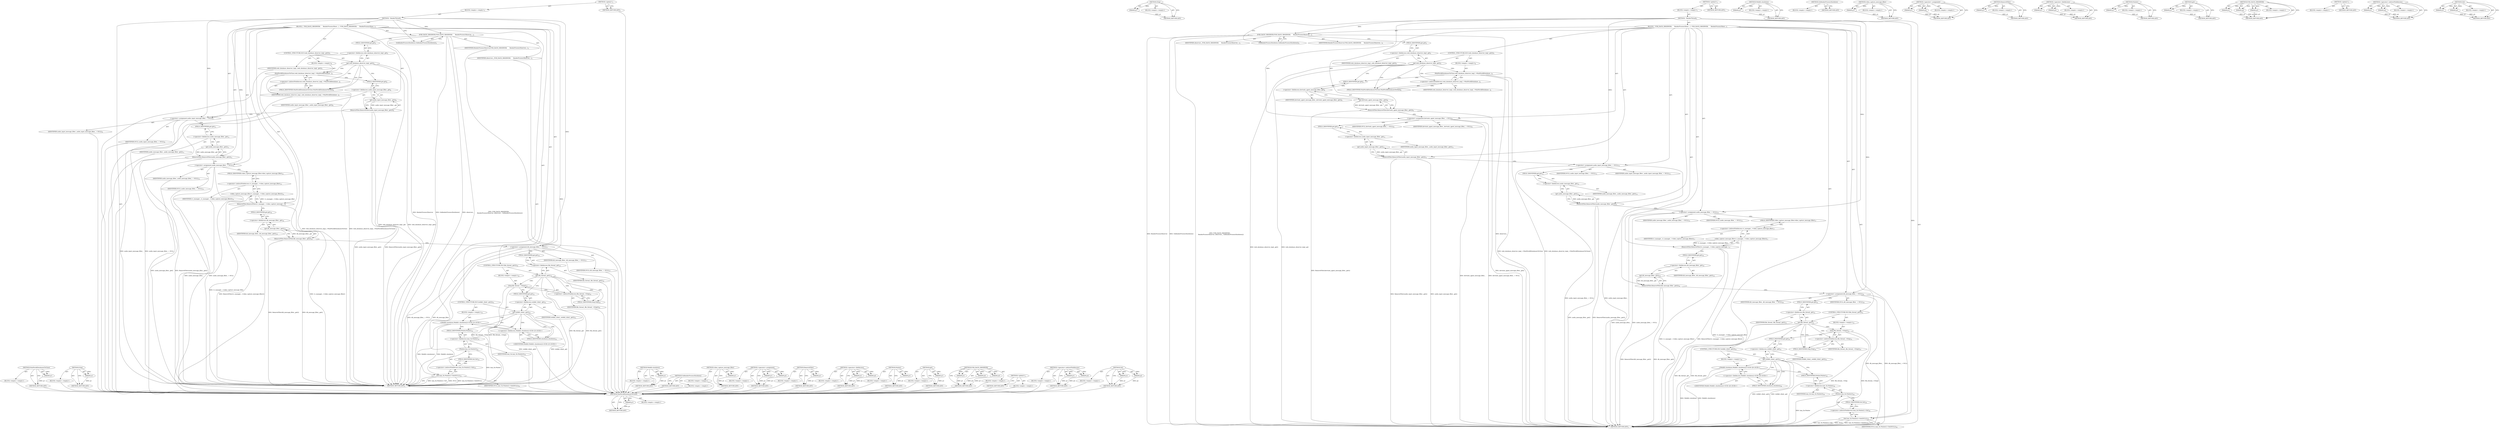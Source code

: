 digraph "Set" {
vulnerable_114 [label=<(METHOD,WaitForAllDatabasesToClose)>];
vulnerable_115 [label=<(PARAM,p1)>];
vulnerable_116 [label=<(BLOCK,&lt;empty&gt;,&lt;empty&gt;)>];
vulnerable_117 [label=<(METHOD_RETURN,ANY)>];
vulnerable_136 [label=<(METHOD,Stop)>];
vulnerable_137 [label=<(PARAM,p1)>];
vulnerable_138 [label=<(BLOCK,&lt;empty&gt;,&lt;empty&gt;)>];
vulnerable_139 [label=<(METHOD_RETURN,ANY)>];
vulnerable_6 [label=<(METHOD,&lt;global&gt;)<SUB>1</SUB>>];
vulnerable_7 [label=<(BLOCK,&lt;empty&gt;,&lt;empty&gt;)<SUB>1</SUB>>];
vulnerable_8 [label=<(METHOD,~RenderThread)<SUB>1</SUB>>];
vulnerable_9 [label=<(BLOCK,{
  FOR_EACH_OBSERVER(
      RenderProcessObser...,{
  FOR_EACH_OBSERVER(
      RenderProcessObser...)<SUB>1</SUB>>];
vulnerable_10 [label=<(FOR_EACH_OBSERVER,FOR_EACH_OBSERVER(
      RenderProcessObserver,...)<SUB>2</SUB>>];
vulnerable_11 [label=<(IDENTIFIER,RenderProcessObserver,FOR_EACH_OBSERVER(
      RenderProcessObserver,...)<SUB>3</SUB>>];
vulnerable_12 [label=<(IDENTIFIER,observers_,FOR_EACH_OBSERVER(
      RenderProcessObserver,...)<SUB>3</SUB>>];
vulnerable_13 [label=<(OnRenderProcessShutdown,OnRenderProcessShutdown())<SUB>3</SUB>>];
vulnerable_14 [label=<(CONTROL_STRUCTURE,IF,if (web_database_observer_impl_.get()))<SUB>5</SUB>>];
vulnerable_15 [label=<(get,web_database_observer_impl_.get())<SUB>5</SUB>>];
vulnerable_16 [label=<(&lt;operator&gt;.fieldAccess,web_database_observer_impl_.get)<SUB>5</SUB>>];
vulnerable_17 [label=<(IDENTIFIER,web_database_observer_impl_,web_database_observer_impl_.get())<SUB>5</SUB>>];
vulnerable_18 [label=<(FIELD_IDENTIFIER,get,get)<SUB>5</SUB>>];
vulnerable_19 [label=<(BLOCK,&lt;empty&gt;,&lt;empty&gt;)<SUB>6</SUB>>];
vulnerable_20 [label=<(WaitForAllDatabasesToClose,web_database_observer_impl_-&gt;WaitForAllDatabase...)<SUB>6</SUB>>];
vulnerable_21 [label=<(&lt;operator&gt;.indirectFieldAccess,web_database_observer_impl_-&gt;WaitForAllDatabase...)<SUB>6</SUB>>];
vulnerable_22 [label=<(IDENTIFIER,web_database_observer_impl_,web_database_observer_impl_-&gt;WaitForAllDatabase...)<SUB>6</SUB>>];
vulnerable_23 [label=<(FIELD_IDENTIFIER,WaitForAllDatabasesToClose,WaitForAllDatabasesToClose)<SUB>6</SUB>>];
vulnerable_24 [label=<(RemoveFilter,RemoveFilter(audio_input_message_filter_.get()))<SUB>8</SUB>>];
vulnerable_25 [label=<(get,audio_input_message_filter_.get())<SUB>8</SUB>>];
vulnerable_26 [label=<(&lt;operator&gt;.fieldAccess,audio_input_message_filter_.get)<SUB>8</SUB>>];
vulnerable_27 [label=<(IDENTIFIER,audio_input_message_filter_,audio_input_message_filter_.get())<SUB>8</SUB>>];
vulnerable_28 [label=<(FIELD_IDENTIFIER,get,get)<SUB>8</SUB>>];
vulnerable_29 [label=<(&lt;operator&gt;.assignment,audio_input_message_filter_ = NULL)<SUB>9</SUB>>];
vulnerable_30 [label=<(IDENTIFIER,audio_input_message_filter_,audio_input_message_filter_ = NULL)<SUB>9</SUB>>];
vulnerable_31 [label=<(IDENTIFIER,NULL,audio_input_message_filter_ = NULL)<SUB>9</SUB>>];
vulnerable_32 [label=<(RemoveFilter,RemoveFilter(audio_message_filter_.get()))<SUB>11</SUB>>];
vulnerable_33 [label=<(get,audio_message_filter_.get())<SUB>11</SUB>>];
vulnerable_34 [label=<(&lt;operator&gt;.fieldAccess,audio_message_filter_.get)<SUB>11</SUB>>];
vulnerable_35 [label=<(IDENTIFIER,audio_message_filter_,audio_message_filter_.get())<SUB>11</SUB>>];
vulnerable_36 [label=<(FIELD_IDENTIFIER,get,get)<SUB>11</SUB>>];
vulnerable_37 [label=<(&lt;operator&gt;.assignment,audio_message_filter_ = NULL)<SUB>12</SUB>>];
vulnerable_38 [label=<(IDENTIFIER,audio_message_filter_,audio_message_filter_ = NULL)<SUB>12</SUB>>];
vulnerable_39 [label=<(IDENTIFIER,NULL,audio_message_filter_ = NULL)<SUB>12</SUB>>];
vulnerable_40 [label=<(RemoveFilter,RemoveFilter(vc_manager_-&gt;video_capture_message...)<SUB>14</SUB>>];
vulnerable_41 [label=<(video_capture_message_filter,vc_manager_-&gt;video_capture_message_filter())<SUB>14</SUB>>];
vulnerable_42 [label=<(&lt;operator&gt;.indirectFieldAccess,vc_manager_-&gt;video_capture_message_filter)<SUB>14</SUB>>];
vulnerable_43 [label=<(IDENTIFIER,vc_manager_,vc_manager_-&gt;video_capture_message_filter())<SUB>14</SUB>>];
vulnerable_44 [label=<(FIELD_IDENTIFIER,video_capture_message_filter,video_capture_message_filter)<SUB>14</SUB>>];
vulnerable_45 [label=<(RemoveFilter,RemoveFilter(db_message_filter_.get()))<SUB>16</SUB>>];
vulnerable_46 [label=<(get,db_message_filter_.get())<SUB>16</SUB>>];
vulnerable_47 [label=<(&lt;operator&gt;.fieldAccess,db_message_filter_.get)<SUB>16</SUB>>];
vulnerable_48 [label=<(IDENTIFIER,db_message_filter_,db_message_filter_.get())<SUB>16</SUB>>];
vulnerable_49 [label=<(FIELD_IDENTIFIER,get,get)<SUB>16</SUB>>];
vulnerable_50 [label=<(&lt;operator&gt;.assignment,db_message_filter_ = NULL)<SUB>17</SUB>>];
vulnerable_51 [label=<(IDENTIFIER,db_message_filter_,db_message_filter_ = NULL)<SUB>17</SUB>>];
vulnerable_52 [label=<(IDENTIFIER,NULL,db_message_filter_ = NULL)<SUB>17</SUB>>];
vulnerable_53 [label=<(CONTROL_STRUCTURE,IF,if (file_thread_.get()))<SUB>19</SUB>>];
vulnerable_54 [label=<(get,file_thread_.get())<SUB>19</SUB>>];
vulnerable_55 [label=<(&lt;operator&gt;.fieldAccess,file_thread_.get)<SUB>19</SUB>>];
vulnerable_56 [label=<(IDENTIFIER,file_thread_,file_thread_.get())<SUB>19</SUB>>];
vulnerable_57 [label=<(FIELD_IDENTIFIER,get,get)<SUB>19</SUB>>];
vulnerable_58 [label=<(BLOCK,&lt;empty&gt;,&lt;empty&gt;)<SUB>20</SUB>>];
vulnerable_59 [label=<(Stop,file_thread_-&gt;Stop())<SUB>20</SUB>>];
vulnerable_60 [label=<(&lt;operator&gt;.indirectFieldAccess,file_thread_-&gt;Stop)<SUB>20</SUB>>];
vulnerable_61 [label=<(IDENTIFIER,file_thread_,file_thread_-&gt;Stop())<SUB>20</SUB>>];
vulnerable_62 [label=<(FIELD_IDENTIFIER,Stop,Stop)<SUB>20</SUB>>];
vulnerable_63 [label=<(CONTROL_STRUCTURE,IF,if (webkit_client_.get()))<SUB>22</SUB>>];
vulnerable_64 [label=<(get,webkit_client_.get())<SUB>22</SUB>>];
vulnerable_65 [label=<(&lt;operator&gt;.fieldAccess,webkit_client_.get)<SUB>22</SUB>>];
vulnerable_66 [label=<(IDENTIFIER,webkit_client_,webkit_client_.get())<SUB>22</SUB>>];
vulnerable_67 [label=<(FIELD_IDENTIFIER,get,get)<SUB>22</SUB>>];
vulnerable_68 [label=<(BLOCK,&lt;empty&gt;,&lt;empty&gt;)<SUB>23</SUB>>];
vulnerable_69 [label="<(WebKit.shutdown,WebKit::shutdown())<SUB>23</SUB>>"];
vulnerable_70 [label="<(&lt;operator&gt;.fieldAccess,WebKit::shutdown)<SUB>23</SUB>>"];
vulnerable_71 [label="<(IDENTIFIER,WebKit,WebKit::shutdown())<SUB>23</SUB>>"];
vulnerable_72 [label=<(FIELD_IDENTIFIER,shutdown,shutdown)<SUB>23</SUB>>];
vulnerable_73 [label=<(Set,lazy_tls.Pointer()-&gt;Set(NULL))<SUB>25</SUB>>];
vulnerable_74 [label=<(&lt;operator&gt;.indirectFieldAccess,lazy_tls.Pointer()-&gt;Set)<SUB>25</SUB>>];
vulnerable_75 [label=<(Pointer,lazy_tls.Pointer())<SUB>25</SUB>>];
vulnerable_76 [label=<(&lt;operator&gt;.fieldAccess,lazy_tls.Pointer)<SUB>25</SUB>>];
vulnerable_77 [label=<(IDENTIFIER,lazy_tls,lazy_tls.Pointer())<SUB>25</SUB>>];
vulnerable_78 [label=<(FIELD_IDENTIFIER,Pointer,Pointer)<SUB>25</SUB>>];
vulnerable_79 [label=<(FIELD_IDENTIFIER,Set,Set)<SUB>25</SUB>>];
vulnerable_80 [label=<(IDENTIFIER,NULL,lazy_tls.Pointer()-&gt;Set(NULL))<SUB>25</SUB>>];
vulnerable_81 [label=<(METHOD_RETURN,ANY)<SUB>1</SUB>>];
vulnerable_83 [label=<(METHOD_RETURN,ANY)<SUB>1</SUB>>];
vulnerable_140 [label=<(METHOD,WebKit.shutdown)>];
vulnerable_141 [label=<(PARAM,p1)>];
vulnerable_142 [label=<(BLOCK,&lt;empty&gt;,&lt;empty&gt;)>];
vulnerable_143 [label=<(METHOD_RETURN,ANY)>];
vulnerable_102 [label=<(METHOD,OnRenderProcessShutdown)>];
vulnerable_103 [label=<(BLOCK,&lt;empty&gt;,&lt;empty&gt;)>];
vulnerable_104 [label=<(METHOD_RETURN,ANY)>];
vulnerable_132 [label=<(METHOD,video_capture_message_filter)>];
vulnerable_133 [label=<(PARAM,p1)>];
vulnerable_134 [label=<(BLOCK,&lt;empty&gt;,&lt;empty&gt;)>];
vulnerable_135 [label=<(METHOD_RETURN,ANY)>];
vulnerable_127 [label=<(METHOD,&lt;operator&gt;.assignment)>];
vulnerable_128 [label=<(PARAM,p1)>];
vulnerable_129 [label=<(PARAM,p2)>];
vulnerable_130 [label=<(BLOCK,&lt;empty&gt;,&lt;empty&gt;)>];
vulnerable_131 [label=<(METHOD_RETURN,ANY)>];
vulnerable_123 [label=<(METHOD,RemoveFilter)>];
vulnerable_124 [label=<(PARAM,p1)>];
vulnerable_125 [label=<(BLOCK,&lt;empty&gt;,&lt;empty&gt;)>];
vulnerable_126 [label=<(METHOD_RETURN,ANY)>];
vulnerable_109 [label=<(METHOD,&lt;operator&gt;.fieldAccess)>];
vulnerable_110 [label=<(PARAM,p1)>];
vulnerable_111 [label=<(PARAM,p2)>];
vulnerable_112 [label=<(BLOCK,&lt;empty&gt;,&lt;empty&gt;)>];
vulnerable_113 [label=<(METHOD_RETURN,ANY)>];
vulnerable_149 [label=<(METHOD,Pointer)>];
vulnerable_150 [label=<(PARAM,p1)>];
vulnerable_151 [label=<(BLOCK,&lt;empty&gt;,&lt;empty&gt;)>];
vulnerable_152 [label=<(METHOD_RETURN,ANY)>];
vulnerable_105 [label=<(METHOD,get)>];
vulnerable_106 [label=<(PARAM,p1)>];
vulnerable_107 [label=<(BLOCK,&lt;empty&gt;,&lt;empty&gt;)>];
vulnerable_108 [label=<(METHOD_RETURN,ANY)>];
vulnerable_96 [label=<(METHOD,FOR_EACH_OBSERVER)>];
vulnerable_97 [label=<(PARAM,p1)>];
vulnerable_98 [label=<(PARAM,p2)>];
vulnerable_99 [label=<(PARAM,p3)>];
vulnerable_100 [label=<(BLOCK,&lt;empty&gt;,&lt;empty&gt;)>];
vulnerable_101 [label=<(METHOD_RETURN,ANY)>];
vulnerable_90 [label=<(METHOD,&lt;global&gt;)<SUB>1</SUB>>];
vulnerable_91 [label=<(BLOCK,&lt;empty&gt;,&lt;empty&gt;)>];
vulnerable_92 [label=<(METHOD_RETURN,ANY)>];
vulnerable_118 [label=<(METHOD,&lt;operator&gt;.indirectFieldAccess)>];
vulnerable_119 [label=<(PARAM,p1)>];
vulnerable_120 [label=<(PARAM,p2)>];
vulnerable_121 [label=<(BLOCK,&lt;empty&gt;,&lt;empty&gt;)>];
vulnerable_122 [label=<(METHOD_RETURN,ANY)>];
vulnerable_144 [label=<(METHOD,Set)>];
vulnerable_145 [label=<(PARAM,p1)>];
vulnerable_146 [label=<(PARAM,p2)>];
vulnerable_147 [label=<(BLOCK,&lt;empty&gt;,&lt;empty&gt;)>];
vulnerable_148 [label=<(METHOD_RETURN,ANY)>];
fixed_122 [label=<(METHOD,WaitForAllDatabasesToClose)>];
fixed_123 [label=<(PARAM,p1)>];
fixed_124 [label=<(BLOCK,&lt;empty&gt;,&lt;empty&gt;)>];
fixed_125 [label=<(METHOD_RETURN,ANY)>];
fixed_144 [label=<(METHOD,Stop)>];
fixed_145 [label=<(PARAM,p1)>];
fixed_146 [label=<(BLOCK,&lt;empty&gt;,&lt;empty&gt;)>];
fixed_147 [label=<(METHOD_RETURN,ANY)>];
fixed_6 [label=<(METHOD,&lt;global&gt;)<SUB>1</SUB>>];
fixed_7 [label=<(BLOCK,&lt;empty&gt;,&lt;empty&gt;)<SUB>1</SUB>>];
fixed_8 [label=<(METHOD,~RenderThread)<SUB>1</SUB>>];
fixed_9 [label=<(BLOCK,{
  FOR_EACH_OBSERVER(
      RenderProcessObser...,{
  FOR_EACH_OBSERVER(
      RenderProcessObser...)<SUB>1</SUB>>];
fixed_10 [label=<(FOR_EACH_OBSERVER,FOR_EACH_OBSERVER(
      RenderProcessObserver,...)<SUB>2</SUB>>];
fixed_11 [label=<(IDENTIFIER,RenderProcessObserver,FOR_EACH_OBSERVER(
      RenderProcessObserver,...)<SUB>3</SUB>>];
fixed_12 [label=<(IDENTIFIER,observers_,FOR_EACH_OBSERVER(
      RenderProcessObserver,...)<SUB>3</SUB>>];
fixed_13 [label=<(OnRenderProcessShutdown,OnRenderProcessShutdown())<SUB>3</SUB>>];
fixed_14 [label=<(CONTROL_STRUCTURE,IF,if (web_database_observer_impl_.get()))<SUB>5</SUB>>];
fixed_15 [label=<(get,web_database_observer_impl_.get())<SUB>5</SUB>>];
fixed_16 [label=<(&lt;operator&gt;.fieldAccess,web_database_observer_impl_.get)<SUB>5</SUB>>];
fixed_17 [label=<(IDENTIFIER,web_database_observer_impl_,web_database_observer_impl_.get())<SUB>5</SUB>>];
fixed_18 [label=<(FIELD_IDENTIFIER,get,get)<SUB>5</SUB>>];
fixed_19 [label=<(BLOCK,&lt;empty&gt;,&lt;empty&gt;)<SUB>6</SUB>>];
fixed_20 [label=<(WaitForAllDatabasesToClose,web_database_observer_impl_-&gt;WaitForAllDatabase...)<SUB>6</SUB>>];
fixed_21 [label=<(&lt;operator&gt;.indirectFieldAccess,web_database_observer_impl_-&gt;WaitForAllDatabase...)<SUB>6</SUB>>];
fixed_22 [label=<(IDENTIFIER,web_database_observer_impl_,web_database_observer_impl_-&gt;WaitForAllDatabase...)<SUB>6</SUB>>];
fixed_23 [label=<(FIELD_IDENTIFIER,WaitForAllDatabasesToClose,WaitForAllDatabasesToClose)<SUB>6</SUB>>];
fixed_24 [label=<(RemoveFilter,RemoveFilter(devtools_agent_message_filter_.get()))<SUB>8</SUB>>];
fixed_25 [label=<(get,devtools_agent_message_filter_.get())<SUB>8</SUB>>];
fixed_26 [label=<(&lt;operator&gt;.fieldAccess,devtools_agent_message_filter_.get)<SUB>8</SUB>>];
fixed_27 [label=<(IDENTIFIER,devtools_agent_message_filter_,devtools_agent_message_filter_.get())<SUB>8</SUB>>];
fixed_28 [label=<(FIELD_IDENTIFIER,get,get)<SUB>8</SUB>>];
fixed_29 [label=<(&lt;operator&gt;.assignment,devtools_agent_message_filter_ = NULL)<SUB>9</SUB>>];
fixed_30 [label=<(IDENTIFIER,devtools_agent_message_filter_,devtools_agent_message_filter_ = NULL)<SUB>9</SUB>>];
fixed_31 [label=<(IDENTIFIER,NULL,devtools_agent_message_filter_ = NULL)<SUB>9</SUB>>];
fixed_32 [label=<(RemoveFilter,RemoveFilter(audio_input_message_filter_.get()))<SUB>11</SUB>>];
fixed_33 [label=<(get,audio_input_message_filter_.get())<SUB>11</SUB>>];
fixed_34 [label=<(&lt;operator&gt;.fieldAccess,audio_input_message_filter_.get)<SUB>11</SUB>>];
fixed_35 [label=<(IDENTIFIER,audio_input_message_filter_,audio_input_message_filter_.get())<SUB>11</SUB>>];
fixed_36 [label=<(FIELD_IDENTIFIER,get,get)<SUB>11</SUB>>];
fixed_37 [label=<(&lt;operator&gt;.assignment,audio_input_message_filter_ = NULL)<SUB>12</SUB>>];
fixed_38 [label=<(IDENTIFIER,audio_input_message_filter_,audio_input_message_filter_ = NULL)<SUB>12</SUB>>];
fixed_39 [label=<(IDENTIFIER,NULL,audio_input_message_filter_ = NULL)<SUB>12</SUB>>];
fixed_40 [label=<(RemoveFilter,RemoveFilter(audio_message_filter_.get()))<SUB>14</SUB>>];
fixed_41 [label=<(get,audio_message_filter_.get())<SUB>14</SUB>>];
fixed_42 [label=<(&lt;operator&gt;.fieldAccess,audio_message_filter_.get)<SUB>14</SUB>>];
fixed_43 [label=<(IDENTIFIER,audio_message_filter_,audio_message_filter_.get())<SUB>14</SUB>>];
fixed_44 [label=<(FIELD_IDENTIFIER,get,get)<SUB>14</SUB>>];
fixed_45 [label=<(&lt;operator&gt;.assignment,audio_message_filter_ = NULL)<SUB>15</SUB>>];
fixed_46 [label=<(IDENTIFIER,audio_message_filter_,audio_message_filter_ = NULL)<SUB>15</SUB>>];
fixed_47 [label=<(IDENTIFIER,NULL,audio_message_filter_ = NULL)<SUB>15</SUB>>];
fixed_48 [label=<(RemoveFilter,RemoveFilter(vc_manager_-&gt;video_capture_message...)<SUB>17</SUB>>];
fixed_49 [label=<(video_capture_message_filter,vc_manager_-&gt;video_capture_message_filter())<SUB>17</SUB>>];
fixed_50 [label=<(&lt;operator&gt;.indirectFieldAccess,vc_manager_-&gt;video_capture_message_filter)<SUB>17</SUB>>];
fixed_51 [label=<(IDENTIFIER,vc_manager_,vc_manager_-&gt;video_capture_message_filter())<SUB>17</SUB>>];
fixed_52 [label=<(FIELD_IDENTIFIER,video_capture_message_filter,video_capture_message_filter)<SUB>17</SUB>>];
fixed_53 [label=<(RemoveFilter,RemoveFilter(db_message_filter_.get()))<SUB>19</SUB>>];
fixed_54 [label=<(get,db_message_filter_.get())<SUB>19</SUB>>];
fixed_55 [label=<(&lt;operator&gt;.fieldAccess,db_message_filter_.get)<SUB>19</SUB>>];
fixed_56 [label=<(IDENTIFIER,db_message_filter_,db_message_filter_.get())<SUB>19</SUB>>];
fixed_57 [label=<(FIELD_IDENTIFIER,get,get)<SUB>19</SUB>>];
fixed_58 [label=<(&lt;operator&gt;.assignment,db_message_filter_ = NULL)<SUB>20</SUB>>];
fixed_59 [label=<(IDENTIFIER,db_message_filter_,db_message_filter_ = NULL)<SUB>20</SUB>>];
fixed_60 [label=<(IDENTIFIER,NULL,db_message_filter_ = NULL)<SUB>20</SUB>>];
fixed_61 [label=<(CONTROL_STRUCTURE,IF,if (file_thread_.get()))<SUB>22</SUB>>];
fixed_62 [label=<(get,file_thread_.get())<SUB>22</SUB>>];
fixed_63 [label=<(&lt;operator&gt;.fieldAccess,file_thread_.get)<SUB>22</SUB>>];
fixed_64 [label=<(IDENTIFIER,file_thread_,file_thread_.get())<SUB>22</SUB>>];
fixed_65 [label=<(FIELD_IDENTIFIER,get,get)<SUB>22</SUB>>];
fixed_66 [label=<(BLOCK,&lt;empty&gt;,&lt;empty&gt;)<SUB>23</SUB>>];
fixed_67 [label=<(Stop,file_thread_-&gt;Stop())<SUB>23</SUB>>];
fixed_68 [label=<(&lt;operator&gt;.indirectFieldAccess,file_thread_-&gt;Stop)<SUB>23</SUB>>];
fixed_69 [label=<(IDENTIFIER,file_thread_,file_thread_-&gt;Stop())<SUB>23</SUB>>];
fixed_70 [label=<(FIELD_IDENTIFIER,Stop,Stop)<SUB>23</SUB>>];
fixed_71 [label=<(CONTROL_STRUCTURE,IF,if (webkit_client_.get()))<SUB>25</SUB>>];
fixed_72 [label=<(get,webkit_client_.get())<SUB>25</SUB>>];
fixed_73 [label=<(&lt;operator&gt;.fieldAccess,webkit_client_.get)<SUB>25</SUB>>];
fixed_74 [label=<(IDENTIFIER,webkit_client_,webkit_client_.get())<SUB>25</SUB>>];
fixed_75 [label=<(FIELD_IDENTIFIER,get,get)<SUB>25</SUB>>];
fixed_76 [label=<(BLOCK,&lt;empty&gt;,&lt;empty&gt;)<SUB>26</SUB>>];
fixed_77 [label="<(WebKit.shutdown,WebKit::shutdown())<SUB>26</SUB>>"];
fixed_78 [label="<(&lt;operator&gt;.fieldAccess,WebKit::shutdown)<SUB>26</SUB>>"];
fixed_79 [label="<(IDENTIFIER,WebKit,WebKit::shutdown())<SUB>26</SUB>>"];
fixed_80 [label=<(FIELD_IDENTIFIER,shutdown,shutdown)<SUB>26</SUB>>];
fixed_81 [label=<(Set,lazy_tls.Pointer()-&gt;Set(NULL))<SUB>28</SUB>>];
fixed_82 [label=<(&lt;operator&gt;.indirectFieldAccess,lazy_tls.Pointer()-&gt;Set)<SUB>28</SUB>>];
fixed_83 [label=<(Pointer,lazy_tls.Pointer())<SUB>28</SUB>>];
fixed_84 [label=<(&lt;operator&gt;.fieldAccess,lazy_tls.Pointer)<SUB>28</SUB>>];
fixed_85 [label=<(IDENTIFIER,lazy_tls,lazy_tls.Pointer())<SUB>28</SUB>>];
fixed_86 [label=<(FIELD_IDENTIFIER,Pointer,Pointer)<SUB>28</SUB>>];
fixed_87 [label=<(FIELD_IDENTIFIER,Set,Set)<SUB>28</SUB>>];
fixed_88 [label=<(IDENTIFIER,NULL,lazy_tls.Pointer()-&gt;Set(NULL))<SUB>28</SUB>>];
fixed_89 [label=<(METHOD_RETURN,ANY)<SUB>1</SUB>>];
fixed_91 [label=<(METHOD_RETURN,ANY)<SUB>1</SUB>>];
fixed_148 [label=<(METHOD,WebKit.shutdown)>];
fixed_149 [label=<(PARAM,p1)>];
fixed_150 [label=<(BLOCK,&lt;empty&gt;,&lt;empty&gt;)>];
fixed_151 [label=<(METHOD_RETURN,ANY)>];
fixed_110 [label=<(METHOD,OnRenderProcessShutdown)>];
fixed_111 [label=<(BLOCK,&lt;empty&gt;,&lt;empty&gt;)>];
fixed_112 [label=<(METHOD_RETURN,ANY)>];
fixed_140 [label=<(METHOD,video_capture_message_filter)>];
fixed_141 [label=<(PARAM,p1)>];
fixed_142 [label=<(BLOCK,&lt;empty&gt;,&lt;empty&gt;)>];
fixed_143 [label=<(METHOD_RETURN,ANY)>];
fixed_135 [label=<(METHOD,&lt;operator&gt;.assignment)>];
fixed_136 [label=<(PARAM,p1)>];
fixed_137 [label=<(PARAM,p2)>];
fixed_138 [label=<(BLOCK,&lt;empty&gt;,&lt;empty&gt;)>];
fixed_139 [label=<(METHOD_RETURN,ANY)>];
fixed_131 [label=<(METHOD,RemoveFilter)>];
fixed_132 [label=<(PARAM,p1)>];
fixed_133 [label=<(BLOCK,&lt;empty&gt;,&lt;empty&gt;)>];
fixed_134 [label=<(METHOD_RETURN,ANY)>];
fixed_117 [label=<(METHOD,&lt;operator&gt;.fieldAccess)>];
fixed_118 [label=<(PARAM,p1)>];
fixed_119 [label=<(PARAM,p2)>];
fixed_120 [label=<(BLOCK,&lt;empty&gt;,&lt;empty&gt;)>];
fixed_121 [label=<(METHOD_RETURN,ANY)>];
fixed_157 [label=<(METHOD,Pointer)>];
fixed_158 [label=<(PARAM,p1)>];
fixed_159 [label=<(BLOCK,&lt;empty&gt;,&lt;empty&gt;)>];
fixed_160 [label=<(METHOD_RETURN,ANY)>];
fixed_113 [label=<(METHOD,get)>];
fixed_114 [label=<(PARAM,p1)>];
fixed_115 [label=<(BLOCK,&lt;empty&gt;,&lt;empty&gt;)>];
fixed_116 [label=<(METHOD_RETURN,ANY)>];
fixed_104 [label=<(METHOD,FOR_EACH_OBSERVER)>];
fixed_105 [label=<(PARAM,p1)>];
fixed_106 [label=<(PARAM,p2)>];
fixed_107 [label=<(PARAM,p3)>];
fixed_108 [label=<(BLOCK,&lt;empty&gt;,&lt;empty&gt;)>];
fixed_109 [label=<(METHOD_RETURN,ANY)>];
fixed_98 [label=<(METHOD,&lt;global&gt;)<SUB>1</SUB>>];
fixed_99 [label=<(BLOCK,&lt;empty&gt;,&lt;empty&gt;)>];
fixed_100 [label=<(METHOD_RETURN,ANY)>];
fixed_126 [label=<(METHOD,&lt;operator&gt;.indirectFieldAccess)>];
fixed_127 [label=<(PARAM,p1)>];
fixed_128 [label=<(PARAM,p2)>];
fixed_129 [label=<(BLOCK,&lt;empty&gt;,&lt;empty&gt;)>];
fixed_130 [label=<(METHOD_RETURN,ANY)>];
fixed_152 [label=<(METHOD,Set)>];
fixed_153 [label=<(PARAM,p1)>];
fixed_154 [label=<(PARAM,p2)>];
fixed_155 [label=<(BLOCK,&lt;empty&gt;,&lt;empty&gt;)>];
fixed_156 [label=<(METHOD_RETURN,ANY)>];
vulnerable_114 -> vulnerable_115  [key=0, label="AST: "];
vulnerable_114 -> vulnerable_115  [key=1, label="DDG: "];
vulnerable_114 -> vulnerable_116  [key=0, label="AST: "];
vulnerable_114 -> vulnerable_117  [key=0, label="AST: "];
vulnerable_114 -> vulnerable_117  [key=1, label="CFG: "];
vulnerable_115 -> vulnerable_117  [key=0, label="DDG: p1"];
vulnerable_116 -> fixed_122  [key=0];
vulnerable_117 -> fixed_122  [key=0];
vulnerable_136 -> vulnerable_137  [key=0, label="AST: "];
vulnerable_136 -> vulnerable_137  [key=1, label="DDG: "];
vulnerable_136 -> vulnerable_138  [key=0, label="AST: "];
vulnerable_136 -> vulnerable_139  [key=0, label="AST: "];
vulnerable_136 -> vulnerable_139  [key=1, label="CFG: "];
vulnerable_137 -> vulnerable_139  [key=0, label="DDG: p1"];
vulnerable_138 -> fixed_122  [key=0];
vulnerable_139 -> fixed_122  [key=0];
vulnerable_6 -> vulnerable_7  [key=0, label="AST: "];
vulnerable_6 -> vulnerable_83  [key=0, label="AST: "];
vulnerable_6 -> vulnerable_83  [key=1, label="CFG: "];
vulnerable_7 -> vulnerable_8  [key=0, label="AST: "];
vulnerable_8 -> vulnerable_9  [key=0, label="AST: "];
vulnerable_8 -> vulnerable_81  [key=0, label="AST: "];
vulnerable_8 -> vulnerable_13  [key=0, label="CFG: "];
vulnerable_8 -> vulnerable_29  [key=0, label="DDG: "];
vulnerable_8 -> vulnerable_37  [key=0, label="DDG: "];
vulnerable_8 -> vulnerable_50  [key=0, label="DDG: "];
vulnerable_8 -> vulnerable_10  [key=0, label="DDG: "];
vulnerable_8 -> vulnerable_73  [key=0, label="DDG: "];
vulnerable_9 -> vulnerable_10  [key=0, label="AST: "];
vulnerable_9 -> vulnerable_14  [key=0, label="AST: "];
vulnerable_9 -> vulnerable_24  [key=0, label="AST: "];
vulnerable_9 -> vulnerable_29  [key=0, label="AST: "];
vulnerable_9 -> vulnerable_32  [key=0, label="AST: "];
vulnerable_9 -> vulnerable_37  [key=0, label="AST: "];
vulnerable_9 -> vulnerable_40  [key=0, label="AST: "];
vulnerable_9 -> vulnerable_45  [key=0, label="AST: "];
vulnerable_9 -> vulnerable_50  [key=0, label="AST: "];
vulnerable_9 -> vulnerable_53  [key=0, label="AST: "];
vulnerable_9 -> vulnerable_63  [key=0, label="AST: "];
vulnerable_9 -> vulnerable_73  [key=0, label="AST: "];
vulnerable_10 -> vulnerable_11  [key=0, label="AST: "];
vulnerable_10 -> vulnerable_12  [key=0, label="AST: "];
vulnerable_10 -> vulnerable_13  [key=0, label="AST: "];
vulnerable_10 -> vulnerable_18  [key=0, label="CFG: "];
vulnerable_10 -> vulnerable_81  [key=0, label="DDG: RenderProcessObserver"];
vulnerable_10 -> vulnerable_81  [key=1, label="DDG: OnRenderProcessShutdown()"];
vulnerable_10 -> vulnerable_81  [key=2, label="DDG: FOR_EACH_OBSERVER(
      RenderProcessObserver, observers_, OnRenderProcessShutdown())"];
vulnerable_10 -> vulnerable_81  [key=3, label="DDG: observers_"];
vulnerable_11 -> fixed_122  [key=0];
vulnerable_12 -> fixed_122  [key=0];
vulnerable_13 -> vulnerable_10  [key=0, label="CFG: "];
vulnerable_14 -> vulnerable_15  [key=0, label="AST: "];
vulnerable_14 -> vulnerable_19  [key=0, label="AST: "];
vulnerable_15 -> vulnerable_16  [key=0, label="AST: "];
vulnerable_15 -> vulnerable_23  [key=0, label="CFG: "];
vulnerable_15 -> vulnerable_23  [key=1, label="CDG: "];
vulnerable_15 -> vulnerable_28  [key=0, label="CFG: "];
vulnerable_15 -> vulnerable_81  [key=0, label="DDG: web_database_observer_impl_.get"];
vulnerable_15 -> vulnerable_81  [key=1, label="DDG: web_database_observer_impl_.get()"];
vulnerable_15 -> vulnerable_21  [key=0, label="CDG: "];
vulnerable_15 -> vulnerable_20  [key=0, label="CDG: "];
vulnerable_16 -> vulnerable_17  [key=0, label="AST: "];
vulnerable_16 -> vulnerable_18  [key=0, label="AST: "];
vulnerable_16 -> vulnerable_15  [key=0, label="CFG: "];
vulnerable_17 -> fixed_122  [key=0];
vulnerable_18 -> vulnerable_16  [key=0, label="CFG: "];
vulnerable_19 -> vulnerable_20  [key=0, label="AST: "];
vulnerable_20 -> vulnerable_21  [key=0, label="AST: "];
vulnerable_20 -> vulnerable_28  [key=0, label="CFG: "];
vulnerable_20 -> vulnerable_81  [key=0, label="DDG: web_database_observer_impl_-&gt;WaitForAllDatabasesToClose"];
vulnerable_20 -> vulnerable_81  [key=1, label="DDG: web_database_observer_impl_-&gt;WaitForAllDatabasesToClose()"];
vulnerable_21 -> vulnerable_22  [key=0, label="AST: "];
vulnerable_21 -> vulnerable_23  [key=0, label="AST: "];
vulnerable_21 -> vulnerable_20  [key=0, label="CFG: "];
vulnerable_22 -> fixed_122  [key=0];
vulnerable_23 -> vulnerable_21  [key=0, label="CFG: "];
vulnerable_24 -> vulnerable_25  [key=0, label="AST: "];
vulnerable_24 -> vulnerable_29  [key=0, label="CFG: "];
vulnerable_24 -> vulnerable_81  [key=0, label="DDG: audio_input_message_filter_.get()"];
vulnerable_24 -> vulnerable_81  [key=1, label="DDG: RemoveFilter(audio_input_message_filter_.get())"];
vulnerable_25 -> vulnerable_26  [key=0, label="AST: "];
vulnerable_25 -> vulnerable_24  [key=0, label="CFG: "];
vulnerable_25 -> vulnerable_24  [key=1, label="DDG: audio_input_message_filter_.get"];
vulnerable_26 -> vulnerable_27  [key=0, label="AST: "];
vulnerable_26 -> vulnerable_28  [key=0, label="AST: "];
vulnerable_26 -> vulnerable_25  [key=0, label="CFG: "];
vulnerable_27 -> fixed_122  [key=0];
vulnerable_28 -> vulnerable_26  [key=0, label="CFG: "];
vulnerable_29 -> vulnerable_30  [key=0, label="AST: "];
vulnerable_29 -> vulnerable_31  [key=0, label="AST: "];
vulnerable_29 -> vulnerable_36  [key=0, label="CFG: "];
vulnerable_29 -> vulnerable_81  [key=0, label="DDG: audio_input_message_filter_"];
vulnerable_29 -> vulnerable_81  [key=1, label="DDG: audio_input_message_filter_ = NULL"];
vulnerable_30 -> fixed_122  [key=0];
vulnerable_31 -> fixed_122  [key=0];
vulnerable_32 -> vulnerable_33  [key=0, label="AST: "];
vulnerable_32 -> vulnerable_37  [key=0, label="CFG: "];
vulnerable_32 -> vulnerable_81  [key=0, label="DDG: audio_message_filter_.get()"];
vulnerable_32 -> vulnerable_81  [key=1, label="DDG: RemoveFilter(audio_message_filter_.get())"];
vulnerable_33 -> vulnerable_34  [key=0, label="AST: "];
vulnerable_33 -> vulnerable_32  [key=0, label="CFG: "];
vulnerable_33 -> vulnerable_32  [key=1, label="DDG: audio_message_filter_.get"];
vulnerable_34 -> vulnerable_35  [key=0, label="AST: "];
vulnerable_34 -> vulnerable_36  [key=0, label="AST: "];
vulnerable_34 -> vulnerable_33  [key=0, label="CFG: "];
vulnerable_35 -> fixed_122  [key=0];
vulnerable_36 -> vulnerable_34  [key=0, label="CFG: "];
vulnerable_37 -> vulnerable_38  [key=0, label="AST: "];
vulnerable_37 -> vulnerable_39  [key=0, label="AST: "];
vulnerable_37 -> vulnerable_44  [key=0, label="CFG: "];
vulnerable_37 -> vulnerable_81  [key=0, label="DDG: audio_message_filter_"];
vulnerable_37 -> vulnerable_81  [key=1, label="DDG: audio_message_filter_ = NULL"];
vulnerable_38 -> fixed_122  [key=0];
vulnerable_39 -> fixed_122  [key=0];
vulnerable_40 -> vulnerable_41  [key=0, label="AST: "];
vulnerable_40 -> vulnerable_49  [key=0, label="CFG: "];
vulnerable_40 -> vulnerable_81  [key=0, label="DDG: vc_manager_-&gt;video_capture_message_filter()"];
vulnerable_40 -> vulnerable_81  [key=1, label="DDG: RemoveFilter(vc_manager_-&gt;video_capture_message_filter())"];
vulnerable_41 -> vulnerable_42  [key=0, label="AST: "];
vulnerable_41 -> vulnerable_40  [key=0, label="CFG: "];
vulnerable_41 -> vulnerable_40  [key=1, label="DDG: vc_manager_-&gt;video_capture_message_filter"];
vulnerable_41 -> vulnerable_81  [key=0, label="DDG: vc_manager_-&gt;video_capture_message_filter"];
vulnerable_42 -> vulnerable_43  [key=0, label="AST: "];
vulnerable_42 -> vulnerable_44  [key=0, label="AST: "];
vulnerable_42 -> vulnerable_41  [key=0, label="CFG: "];
vulnerable_43 -> fixed_122  [key=0];
vulnerable_44 -> vulnerable_42  [key=0, label="CFG: "];
vulnerable_45 -> vulnerable_46  [key=0, label="AST: "];
vulnerable_45 -> vulnerable_50  [key=0, label="CFG: "];
vulnerable_45 -> vulnerable_81  [key=0, label="DDG: db_message_filter_.get()"];
vulnerable_45 -> vulnerable_81  [key=1, label="DDG: RemoveFilter(db_message_filter_.get())"];
vulnerable_46 -> vulnerable_47  [key=0, label="AST: "];
vulnerable_46 -> vulnerable_45  [key=0, label="CFG: "];
vulnerable_46 -> vulnerable_45  [key=1, label="DDG: db_message_filter_.get"];
vulnerable_47 -> vulnerable_48  [key=0, label="AST: "];
vulnerable_47 -> vulnerable_49  [key=0, label="AST: "];
vulnerable_47 -> vulnerable_46  [key=0, label="CFG: "];
vulnerable_48 -> fixed_122  [key=0];
vulnerable_49 -> vulnerable_47  [key=0, label="CFG: "];
vulnerable_50 -> vulnerable_51  [key=0, label="AST: "];
vulnerable_50 -> vulnerable_52  [key=0, label="AST: "];
vulnerable_50 -> vulnerable_57  [key=0, label="CFG: "];
vulnerable_50 -> vulnerable_81  [key=0, label="DDG: db_message_filter_"];
vulnerable_50 -> vulnerable_81  [key=1, label="DDG: db_message_filter_ = NULL"];
vulnerable_51 -> fixed_122  [key=0];
vulnerable_52 -> fixed_122  [key=0];
vulnerable_53 -> vulnerable_54  [key=0, label="AST: "];
vulnerable_53 -> vulnerable_58  [key=0, label="AST: "];
vulnerable_54 -> vulnerable_55  [key=0, label="AST: "];
vulnerable_54 -> vulnerable_62  [key=0, label="CFG: "];
vulnerable_54 -> vulnerable_62  [key=1, label="CDG: "];
vulnerable_54 -> vulnerable_67  [key=0, label="CFG: "];
vulnerable_54 -> vulnerable_81  [key=0, label="DDG: file_thread_.get"];
vulnerable_54 -> vulnerable_81  [key=1, label="DDG: file_thread_.get()"];
vulnerable_54 -> vulnerable_60  [key=0, label="CDG: "];
vulnerable_54 -> vulnerable_59  [key=0, label="CDG: "];
vulnerable_55 -> vulnerable_56  [key=0, label="AST: "];
vulnerable_55 -> vulnerable_57  [key=0, label="AST: "];
vulnerable_55 -> vulnerable_54  [key=0, label="CFG: "];
vulnerable_56 -> fixed_122  [key=0];
vulnerable_57 -> vulnerable_55  [key=0, label="CFG: "];
vulnerable_58 -> vulnerable_59  [key=0, label="AST: "];
vulnerable_59 -> vulnerable_60  [key=0, label="AST: "];
vulnerable_59 -> vulnerable_67  [key=0, label="CFG: "];
vulnerable_59 -> vulnerable_81  [key=0, label="DDG: file_thread_-&gt;Stop"];
vulnerable_59 -> vulnerable_81  [key=1, label="DDG: file_thread_-&gt;Stop()"];
vulnerable_60 -> vulnerable_61  [key=0, label="AST: "];
vulnerable_60 -> vulnerable_62  [key=0, label="AST: "];
vulnerable_60 -> vulnerable_59  [key=0, label="CFG: "];
vulnerable_61 -> fixed_122  [key=0];
vulnerable_62 -> vulnerable_60  [key=0, label="CFG: "];
vulnerable_63 -> vulnerable_64  [key=0, label="AST: "];
vulnerable_63 -> vulnerable_68  [key=0, label="AST: "];
vulnerable_64 -> vulnerable_65  [key=0, label="AST: "];
vulnerable_64 -> vulnerable_72  [key=0, label="CFG: "];
vulnerable_64 -> vulnerable_72  [key=1, label="CDG: "];
vulnerable_64 -> vulnerable_78  [key=0, label="CFG: "];
vulnerable_64 -> vulnerable_81  [key=0, label="DDG: webkit_client_.get"];
vulnerable_64 -> vulnerable_81  [key=1, label="DDG: webkit_client_.get()"];
vulnerable_64 -> vulnerable_69  [key=0, label="CDG: "];
vulnerable_64 -> vulnerable_70  [key=0, label="CDG: "];
vulnerable_65 -> vulnerable_66  [key=0, label="AST: "];
vulnerable_65 -> vulnerable_67  [key=0, label="AST: "];
vulnerable_65 -> vulnerable_64  [key=0, label="CFG: "];
vulnerable_66 -> fixed_122  [key=0];
vulnerable_67 -> vulnerable_65  [key=0, label="CFG: "];
vulnerable_68 -> vulnerable_69  [key=0, label="AST: "];
vulnerable_69 -> vulnerable_70  [key=0, label="AST: "];
vulnerable_69 -> vulnerable_78  [key=0, label="CFG: "];
vulnerable_69 -> vulnerable_81  [key=0, label="DDG: WebKit::shutdown"];
vulnerable_69 -> vulnerable_81  [key=1, label="DDG: WebKit::shutdown()"];
vulnerable_70 -> vulnerable_71  [key=0, label="AST: "];
vulnerable_70 -> vulnerable_72  [key=0, label="AST: "];
vulnerable_70 -> vulnerable_69  [key=0, label="CFG: "];
vulnerable_71 -> fixed_122  [key=0];
vulnerable_72 -> vulnerable_70  [key=0, label="CFG: "];
vulnerable_73 -> vulnerable_74  [key=0, label="AST: "];
vulnerable_73 -> vulnerable_80  [key=0, label="AST: "];
vulnerable_73 -> vulnerable_81  [key=0, label="CFG: "];
vulnerable_73 -> vulnerable_81  [key=1, label="DDG: lazy_tls.Pointer()-&gt;Set"];
vulnerable_73 -> vulnerable_81  [key=2, label="DDG: NULL"];
vulnerable_73 -> vulnerable_81  [key=3, label="DDG: lazy_tls.Pointer()-&gt;Set(NULL)"];
vulnerable_74 -> vulnerable_75  [key=0, label="AST: "];
vulnerable_74 -> vulnerable_79  [key=0, label="AST: "];
vulnerable_74 -> vulnerable_73  [key=0, label="CFG: "];
vulnerable_75 -> vulnerable_76  [key=0, label="AST: "];
vulnerable_75 -> vulnerable_79  [key=0, label="CFG: "];
vulnerable_75 -> vulnerable_81  [key=0, label="DDG: lazy_tls.Pointer"];
vulnerable_76 -> vulnerable_77  [key=0, label="AST: "];
vulnerable_76 -> vulnerable_78  [key=0, label="AST: "];
vulnerable_76 -> vulnerable_75  [key=0, label="CFG: "];
vulnerable_77 -> fixed_122  [key=0];
vulnerable_78 -> vulnerable_76  [key=0, label="CFG: "];
vulnerable_79 -> vulnerable_74  [key=0, label="CFG: "];
vulnerable_80 -> fixed_122  [key=0];
vulnerable_81 -> fixed_122  [key=0];
vulnerable_83 -> fixed_122  [key=0];
vulnerable_140 -> vulnerable_141  [key=0, label="AST: "];
vulnerable_140 -> vulnerable_141  [key=1, label="DDG: "];
vulnerable_140 -> vulnerable_142  [key=0, label="AST: "];
vulnerable_140 -> vulnerable_143  [key=0, label="AST: "];
vulnerable_140 -> vulnerable_143  [key=1, label="CFG: "];
vulnerable_141 -> vulnerable_143  [key=0, label="DDG: p1"];
vulnerable_142 -> fixed_122  [key=0];
vulnerable_143 -> fixed_122  [key=0];
vulnerable_102 -> vulnerable_103  [key=0, label="AST: "];
vulnerable_102 -> vulnerable_104  [key=0, label="AST: "];
vulnerable_102 -> vulnerable_104  [key=1, label="CFG: "];
vulnerable_103 -> fixed_122  [key=0];
vulnerable_104 -> fixed_122  [key=0];
vulnerable_132 -> vulnerable_133  [key=0, label="AST: "];
vulnerable_132 -> vulnerable_133  [key=1, label="DDG: "];
vulnerable_132 -> vulnerable_134  [key=0, label="AST: "];
vulnerable_132 -> vulnerable_135  [key=0, label="AST: "];
vulnerable_132 -> vulnerable_135  [key=1, label="CFG: "];
vulnerable_133 -> vulnerable_135  [key=0, label="DDG: p1"];
vulnerable_134 -> fixed_122  [key=0];
vulnerable_135 -> fixed_122  [key=0];
vulnerable_127 -> vulnerable_128  [key=0, label="AST: "];
vulnerable_127 -> vulnerable_128  [key=1, label="DDG: "];
vulnerable_127 -> vulnerable_130  [key=0, label="AST: "];
vulnerable_127 -> vulnerable_129  [key=0, label="AST: "];
vulnerable_127 -> vulnerable_129  [key=1, label="DDG: "];
vulnerable_127 -> vulnerable_131  [key=0, label="AST: "];
vulnerable_127 -> vulnerable_131  [key=1, label="CFG: "];
vulnerable_128 -> vulnerable_131  [key=0, label="DDG: p1"];
vulnerable_129 -> vulnerable_131  [key=0, label="DDG: p2"];
vulnerable_130 -> fixed_122  [key=0];
vulnerable_131 -> fixed_122  [key=0];
vulnerable_123 -> vulnerable_124  [key=0, label="AST: "];
vulnerable_123 -> vulnerable_124  [key=1, label="DDG: "];
vulnerable_123 -> vulnerable_125  [key=0, label="AST: "];
vulnerable_123 -> vulnerable_126  [key=0, label="AST: "];
vulnerable_123 -> vulnerable_126  [key=1, label="CFG: "];
vulnerable_124 -> vulnerable_126  [key=0, label="DDG: p1"];
vulnerable_125 -> fixed_122  [key=0];
vulnerable_126 -> fixed_122  [key=0];
vulnerable_109 -> vulnerable_110  [key=0, label="AST: "];
vulnerable_109 -> vulnerable_110  [key=1, label="DDG: "];
vulnerable_109 -> vulnerable_112  [key=0, label="AST: "];
vulnerable_109 -> vulnerable_111  [key=0, label="AST: "];
vulnerable_109 -> vulnerable_111  [key=1, label="DDG: "];
vulnerable_109 -> vulnerable_113  [key=0, label="AST: "];
vulnerable_109 -> vulnerable_113  [key=1, label="CFG: "];
vulnerable_110 -> vulnerable_113  [key=0, label="DDG: p1"];
vulnerable_111 -> vulnerable_113  [key=0, label="DDG: p2"];
vulnerable_112 -> fixed_122  [key=0];
vulnerable_113 -> fixed_122  [key=0];
vulnerable_149 -> vulnerable_150  [key=0, label="AST: "];
vulnerable_149 -> vulnerable_150  [key=1, label="DDG: "];
vulnerable_149 -> vulnerable_151  [key=0, label="AST: "];
vulnerable_149 -> vulnerable_152  [key=0, label="AST: "];
vulnerable_149 -> vulnerable_152  [key=1, label="CFG: "];
vulnerable_150 -> vulnerable_152  [key=0, label="DDG: p1"];
vulnerable_151 -> fixed_122  [key=0];
vulnerable_152 -> fixed_122  [key=0];
vulnerable_105 -> vulnerable_106  [key=0, label="AST: "];
vulnerable_105 -> vulnerable_106  [key=1, label="DDG: "];
vulnerable_105 -> vulnerable_107  [key=0, label="AST: "];
vulnerable_105 -> vulnerable_108  [key=0, label="AST: "];
vulnerable_105 -> vulnerable_108  [key=1, label="CFG: "];
vulnerable_106 -> vulnerable_108  [key=0, label="DDG: p1"];
vulnerable_107 -> fixed_122  [key=0];
vulnerable_108 -> fixed_122  [key=0];
vulnerable_96 -> vulnerable_97  [key=0, label="AST: "];
vulnerable_96 -> vulnerable_97  [key=1, label="DDG: "];
vulnerable_96 -> vulnerable_100  [key=0, label="AST: "];
vulnerable_96 -> vulnerable_98  [key=0, label="AST: "];
vulnerable_96 -> vulnerable_98  [key=1, label="DDG: "];
vulnerable_96 -> vulnerable_101  [key=0, label="AST: "];
vulnerable_96 -> vulnerable_101  [key=1, label="CFG: "];
vulnerable_96 -> vulnerable_99  [key=0, label="AST: "];
vulnerable_96 -> vulnerable_99  [key=1, label="DDG: "];
vulnerable_97 -> vulnerable_101  [key=0, label="DDG: p1"];
vulnerable_98 -> vulnerable_101  [key=0, label="DDG: p2"];
vulnerable_99 -> vulnerable_101  [key=0, label="DDG: p3"];
vulnerable_100 -> fixed_122  [key=0];
vulnerable_101 -> fixed_122  [key=0];
vulnerable_90 -> vulnerable_91  [key=0, label="AST: "];
vulnerable_90 -> vulnerable_92  [key=0, label="AST: "];
vulnerable_90 -> vulnerable_92  [key=1, label="CFG: "];
vulnerable_91 -> fixed_122  [key=0];
vulnerable_92 -> fixed_122  [key=0];
vulnerable_118 -> vulnerable_119  [key=0, label="AST: "];
vulnerable_118 -> vulnerable_119  [key=1, label="DDG: "];
vulnerable_118 -> vulnerable_121  [key=0, label="AST: "];
vulnerable_118 -> vulnerable_120  [key=0, label="AST: "];
vulnerable_118 -> vulnerable_120  [key=1, label="DDG: "];
vulnerable_118 -> vulnerable_122  [key=0, label="AST: "];
vulnerable_118 -> vulnerable_122  [key=1, label="CFG: "];
vulnerable_119 -> vulnerable_122  [key=0, label="DDG: p1"];
vulnerable_120 -> vulnerable_122  [key=0, label="DDG: p2"];
vulnerable_121 -> fixed_122  [key=0];
vulnerable_122 -> fixed_122  [key=0];
vulnerable_144 -> vulnerable_145  [key=0, label="AST: "];
vulnerable_144 -> vulnerable_145  [key=1, label="DDG: "];
vulnerable_144 -> vulnerable_147  [key=0, label="AST: "];
vulnerable_144 -> vulnerable_146  [key=0, label="AST: "];
vulnerable_144 -> vulnerable_146  [key=1, label="DDG: "];
vulnerable_144 -> vulnerable_148  [key=0, label="AST: "];
vulnerable_144 -> vulnerable_148  [key=1, label="CFG: "];
vulnerable_145 -> vulnerable_148  [key=0, label="DDG: p1"];
vulnerable_146 -> vulnerable_148  [key=0, label="DDG: p2"];
vulnerable_147 -> fixed_122  [key=0];
vulnerable_148 -> fixed_122  [key=0];
fixed_122 -> fixed_123  [key=0, label="AST: "];
fixed_122 -> fixed_123  [key=1, label="DDG: "];
fixed_122 -> fixed_124  [key=0, label="AST: "];
fixed_122 -> fixed_125  [key=0, label="AST: "];
fixed_122 -> fixed_125  [key=1, label="CFG: "];
fixed_123 -> fixed_125  [key=0, label="DDG: p1"];
fixed_144 -> fixed_145  [key=0, label="AST: "];
fixed_144 -> fixed_145  [key=1, label="DDG: "];
fixed_144 -> fixed_146  [key=0, label="AST: "];
fixed_144 -> fixed_147  [key=0, label="AST: "];
fixed_144 -> fixed_147  [key=1, label="CFG: "];
fixed_145 -> fixed_147  [key=0, label="DDG: p1"];
fixed_6 -> fixed_7  [key=0, label="AST: "];
fixed_6 -> fixed_91  [key=0, label="AST: "];
fixed_6 -> fixed_91  [key=1, label="CFG: "];
fixed_7 -> fixed_8  [key=0, label="AST: "];
fixed_8 -> fixed_9  [key=0, label="AST: "];
fixed_8 -> fixed_89  [key=0, label="AST: "];
fixed_8 -> fixed_13  [key=0, label="CFG: "];
fixed_8 -> fixed_29  [key=0, label="DDG: "];
fixed_8 -> fixed_37  [key=0, label="DDG: "];
fixed_8 -> fixed_45  [key=0, label="DDG: "];
fixed_8 -> fixed_58  [key=0, label="DDG: "];
fixed_8 -> fixed_10  [key=0, label="DDG: "];
fixed_8 -> fixed_81  [key=0, label="DDG: "];
fixed_9 -> fixed_10  [key=0, label="AST: "];
fixed_9 -> fixed_14  [key=0, label="AST: "];
fixed_9 -> fixed_24  [key=0, label="AST: "];
fixed_9 -> fixed_29  [key=0, label="AST: "];
fixed_9 -> fixed_32  [key=0, label="AST: "];
fixed_9 -> fixed_37  [key=0, label="AST: "];
fixed_9 -> fixed_40  [key=0, label="AST: "];
fixed_9 -> fixed_45  [key=0, label="AST: "];
fixed_9 -> fixed_48  [key=0, label="AST: "];
fixed_9 -> fixed_53  [key=0, label="AST: "];
fixed_9 -> fixed_58  [key=0, label="AST: "];
fixed_9 -> fixed_61  [key=0, label="AST: "];
fixed_9 -> fixed_71  [key=0, label="AST: "];
fixed_9 -> fixed_81  [key=0, label="AST: "];
fixed_10 -> fixed_11  [key=0, label="AST: "];
fixed_10 -> fixed_12  [key=0, label="AST: "];
fixed_10 -> fixed_13  [key=0, label="AST: "];
fixed_10 -> fixed_18  [key=0, label="CFG: "];
fixed_10 -> fixed_89  [key=0, label="DDG: RenderProcessObserver"];
fixed_10 -> fixed_89  [key=1, label="DDG: OnRenderProcessShutdown()"];
fixed_10 -> fixed_89  [key=2, label="DDG: FOR_EACH_OBSERVER(
      RenderProcessObserver, observers_, OnRenderProcessShutdown())"];
fixed_10 -> fixed_89  [key=3, label="DDG: observers_"];
fixed_13 -> fixed_10  [key=0, label="CFG: "];
fixed_14 -> fixed_15  [key=0, label="AST: "];
fixed_14 -> fixed_19  [key=0, label="AST: "];
fixed_15 -> fixed_16  [key=0, label="AST: "];
fixed_15 -> fixed_23  [key=0, label="CFG: "];
fixed_15 -> fixed_23  [key=1, label="CDG: "];
fixed_15 -> fixed_28  [key=0, label="CFG: "];
fixed_15 -> fixed_89  [key=0, label="DDG: web_database_observer_impl_.get"];
fixed_15 -> fixed_89  [key=1, label="DDG: web_database_observer_impl_.get()"];
fixed_15 -> fixed_21  [key=0, label="CDG: "];
fixed_15 -> fixed_20  [key=0, label="CDG: "];
fixed_16 -> fixed_17  [key=0, label="AST: "];
fixed_16 -> fixed_18  [key=0, label="AST: "];
fixed_16 -> fixed_15  [key=0, label="CFG: "];
fixed_18 -> fixed_16  [key=0, label="CFG: "];
fixed_19 -> fixed_20  [key=0, label="AST: "];
fixed_20 -> fixed_21  [key=0, label="AST: "];
fixed_20 -> fixed_28  [key=0, label="CFG: "];
fixed_20 -> fixed_89  [key=0, label="DDG: web_database_observer_impl_-&gt;WaitForAllDatabasesToClose"];
fixed_20 -> fixed_89  [key=1, label="DDG: web_database_observer_impl_-&gt;WaitForAllDatabasesToClose()"];
fixed_21 -> fixed_22  [key=0, label="AST: "];
fixed_21 -> fixed_23  [key=0, label="AST: "];
fixed_21 -> fixed_20  [key=0, label="CFG: "];
fixed_23 -> fixed_21  [key=0, label="CFG: "];
fixed_24 -> fixed_25  [key=0, label="AST: "];
fixed_24 -> fixed_29  [key=0, label="CFG: "];
fixed_24 -> fixed_89  [key=0, label="DDG: devtools_agent_message_filter_.get()"];
fixed_24 -> fixed_89  [key=1, label="DDG: RemoveFilter(devtools_agent_message_filter_.get())"];
fixed_25 -> fixed_26  [key=0, label="AST: "];
fixed_25 -> fixed_24  [key=0, label="CFG: "];
fixed_25 -> fixed_24  [key=1, label="DDG: devtools_agent_message_filter_.get"];
fixed_26 -> fixed_27  [key=0, label="AST: "];
fixed_26 -> fixed_28  [key=0, label="AST: "];
fixed_26 -> fixed_25  [key=0, label="CFG: "];
fixed_28 -> fixed_26  [key=0, label="CFG: "];
fixed_29 -> fixed_30  [key=0, label="AST: "];
fixed_29 -> fixed_31  [key=0, label="AST: "];
fixed_29 -> fixed_36  [key=0, label="CFG: "];
fixed_29 -> fixed_89  [key=0, label="DDG: devtools_agent_message_filter_"];
fixed_29 -> fixed_89  [key=1, label="DDG: devtools_agent_message_filter_ = NULL"];
fixed_32 -> fixed_33  [key=0, label="AST: "];
fixed_32 -> fixed_37  [key=0, label="CFG: "];
fixed_32 -> fixed_89  [key=0, label="DDG: audio_input_message_filter_.get()"];
fixed_32 -> fixed_89  [key=1, label="DDG: RemoveFilter(audio_input_message_filter_.get())"];
fixed_33 -> fixed_34  [key=0, label="AST: "];
fixed_33 -> fixed_32  [key=0, label="CFG: "];
fixed_33 -> fixed_32  [key=1, label="DDG: audio_input_message_filter_.get"];
fixed_34 -> fixed_35  [key=0, label="AST: "];
fixed_34 -> fixed_36  [key=0, label="AST: "];
fixed_34 -> fixed_33  [key=0, label="CFG: "];
fixed_36 -> fixed_34  [key=0, label="CFG: "];
fixed_37 -> fixed_38  [key=0, label="AST: "];
fixed_37 -> fixed_39  [key=0, label="AST: "];
fixed_37 -> fixed_44  [key=0, label="CFG: "];
fixed_37 -> fixed_89  [key=0, label="DDG: audio_input_message_filter_"];
fixed_37 -> fixed_89  [key=1, label="DDG: audio_input_message_filter_ = NULL"];
fixed_40 -> fixed_41  [key=0, label="AST: "];
fixed_40 -> fixed_45  [key=0, label="CFG: "];
fixed_40 -> fixed_89  [key=0, label="DDG: audio_message_filter_.get()"];
fixed_40 -> fixed_89  [key=1, label="DDG: RemoveFilter(audio_message_filter_.get())"];
fixed_41 -> fixed_42  [key=0, label="AST: "];
fixed_41 -> fixed_40  [key=0, label="CFG: "];
fixed_41 -> fixed_40  [key=1, label="DDG: audio_message_filter_.get"];
fixed_42 -> fixed_43  [key=0, label="AST: "];
fixed_42 -> fixed_44  [key=0, label="AST: "];
fixed_42 -> fixed_41  [key=0, label="CFG: "];
fixed_44 -> fixed_42  [key=0, label="CFG: "];
fixed_45 -> fixed_46  [key=0, label="AST: "];
fixed_45 -> fixed_47  [key=0, label="AST: "];
fixed_45 -> fixed_52  [key=0, label="CFG: "];
fixed_45 -> fixed_89  [key=0, label="DDG: audio_message_filter_"];
fixed_45 -> fixed_89  [key=1, label="DDG: audio_message_filter_ = NULL"];
fixed_48 -> fixed_49  [key=0, label="AST: "];
fixed_48 -> fixed_57  [key=0, label="CFG: "];
fixed_48 -> fixed_89  [key=0, label="DDG: vc_manager_-&gt;video_capture_message_filter()"];
fixed_48 -> fixed_89  [key=1, label="DDG: RemoveFilter(vc_manager_-&gt;video_capture_message_filter())"];
fixed_49 -> fixed_50  [key=0, label="AST: "];
fixed_49 -> fixed_48  [key=0, label="CFG: "];
fixed_49 -> fixed_48  [key=1, label="DDG: vc_manager_-&gt;video_capture_message_filter"];
fixed_49 -> fixed_89  [key=0, label="DDG: vc_manager_-&gt;video_capture_message_filter"];
fixed_50 -> fixed_51  [key=0, label="AST: "];
fixed_50 -> fixed_52  [key=0, label="AST: "];
fixed_50 -> fixed_49  [key=0, label="CFG: "];
fixed_52 -> fixed_50  [key=0, label="CFG: "];
fixed_53 -> fixed_54  [key=0, label="AST: "];
fixed_53 -> fixed_58  [key=0, label="CFG: "];
fixed_53 -> fixed_89  [key=0, label="DDG: db_message_filter_.get()"];
fixed_53 -> fixed_89  [key=1, label="DDG: RemoveFilter(db_message_filter_.get())"];
fixed_54 -> fixed_55  [key=0, label="AST: "];
fixed_54 -> fixed_53  [key=0, label="CFG: "];
fixed_54 -> fixed_53  [key=1, label="DDG: db_message_filter_.get"];
fixed_55 -> fixed_56  [key=0, label="AST: "];
fixed_55 -> fixed_57  [key=0, label="AST: "];
fixed_55 -> fixed_54  [key=0, label="CFG: "];
fixed_57 -> fixed_55  [key=0, label="CFG: "];
fixed_58 -> fixed_59  [key=0, label="AST: "];
fixed_58 -> fixed_60  [key=0, label="AST: "];
fixed_58 -> fixed_65  [key=0, label="CFG: "];
fixed_58 -> fixed_89  [key=0, label="DDG: db_message_filter_"];
fixed_58 -> fixed_89  [key=1, label="DDG: db_message_filter_ = NULL"];
fixed_61 -> fixed_62  [key=0, label="AST: "];
fixed_61 -> fixed_66  [key=0, label="AST: "];
fixed_62 -> fixed_63  [key=0, label="AST: "];
fixed_62 -> fixed_70  [key=0, label="CFG: "];
fixed_62 -> fixed_70  [key=1, label="CDG: "];
fixed_62 -> fixed_75  [key=0, label="CFG: "];
fixed_62 -> fixed_89  [key=0, label="DDG: file_thread_.get"];
fixed_62 -> fixed_89  [key=1, label="DDG: file_thread_.get()"];
fixed_62 -> fixed_68  [key=0, label="CDG: "];
fixed_62 -> fixed_67  [key=0, label="CDG: "];
fixed_63 -> fixed_64  [key=0, label="AST: "];
fixed_63 -> fixed_65  [key=0, label="AST: "];
fixed_63 -> fixed_62  [key=0, label="CFG: "];
fixed_65 -> fixed_63  [key=0, label="CFG: "];
fixed_66 -> fixed_67  [key=0, label="AST: "];
fixed_67 -> fixed_68  [key=0, label="AST: "];
fixed_67 -> fixed_75  [key=0, label="CFG: "];
fixed_67 -> fixed_89  [key=0, label="DDG: file_thread_-&gt;Stop"];
fixed_67 -> fixed_89  [key=1, label="DDG: file_thread_-&gt;Stop()"];
fixed_68 -> fixed_69  [key=0, label="AST: "];
fixed_68 -> fixed_70  [key=0, label="AST: "];
fixed_68 -> fixed_67  [key=0, label="CFG: "];
fixed_70 -> fixed_68  [key=0, label="CFG: "];
fixed_71 -> fixed_72  [key=0, label="AST: "];
fixed_71 -> fixed_76  [key=0, label="AST: "];
fixed_72 -> fixed_73  [key=0, label="AST: "];
fixed_72 -> fixed_80  [key=0, label="CFG: "];
fixed_72 -> fixed_80  [key=1, label="CDG: "];
fixed_72 -> fixed_86  [key=0, label="CFG: "];
fixed_72 -> fixed_89  [key=0, label="DDG: webkit_client_.get"];
fixed_72 -> fixed_89  [key=1, label="DDG: webkit_client_.get()"];
fixed_72 -> fixed_77  [key=0, label="CDG: "];
fixed_72 -> fixed_78  [key=0, label="CDG: "];
fixed_73 -> fixed_74  [key=0, label="AST: "];
fixed_73 -> fixed_75  [key=0, label="AST: "];
fixed_73 -> fixed_72  [key=0, label="CFG: "];
fixed_75 -> fixed_73  [key=0, label="CFG: "];
fixed_76 -> fixed_77  [key=0, label="AST: "];
fixed_77 -> fixed_78  [key=0, label="AST: "];
fixed_77 -> fixed_86  [key=0, label="CFG: "];
fixed_77 -> fixed_89  [key=0, label="DDG: WebKit::shutdown"];
fixed_77 -> fixed_89  [key=1, label="DDG: WebKit::shutdown()"];
fixed_78 -> fixed_79  [key=0, label="AST: "];
fixed_78 -> fixed_80  [key=0, label="AST: "];
fixed_78 -> fixed_77  [key=0, label="CFG: "];
fixed_80 -> fixed_78  [key=0, label="CFG: "];
fixed_81 -> fixed_82  [key=0, label="AST: "];
fixed_81 -> fixed_88  [key=0, label="AST: "];
fixed_81 -> fixed_89  [key=0, label="CFG: "];
fixed_81 -> fixed_89  [key=1, label="DDG: lazy_tls.Pointer()-&gt;Set"];
fixed_81 -> fixed_89  [key=2, label="DDG: NULL"];
fixed_81 -> fixed_89  [key=3, label="DDG: lazy_tls.Pointer()-&gt;Set(NULL)"];
fixed_82 -> fixed_83  [key=0, label="AST: "];
fixed_82 -> fixed_87  [key=0, label="AST: "];
fixed_82 -> fixed_81  [key=0, label="CFG: "];
fixed_83 -> fixed_84  [key=0, label="AST: "];
fixed_83 -> fixed_87  [key=0, label="CFG: "];
fixed_83 -> fixed_89  [key=0, label="DDG: lazy_tls.Pointer"];
fixed_84 -> fixed_85  [key=0, label="AST: "];
fixed_84 -> fixed_86  [key=0, label="AST: "];
fixed_84 -> fixed_83  [key=0, label="CFG: "];
fixed_86 -> fixed_84  [key=0, label="CFG: "];
fixed_87 -> fixed_82  [key=0, label="CFG: "];
fixed_148 -> fixed_149  [key=0, label="AST: "];
fixed_148 -> fixed_149  [key=1, label="DDG: "];
fixed_148 -> fixed_150  [key=0, label="AST: "];
fixed_148 -> fixed_151  [key=0, label="AST: "];
fixed_148 -> fixed_151  [key=1, label="CFG: "];
fixed_149 -> fixed_151  [key=0, label="DDG: p1"];
fixed_110 -> fixed_111  [key=0, label="AST: "];
fixed_110 -> fixed_112  [key=0, label="AST: "];
fixed_110 -> fixed_112  [key=1, label="CFG: "];
fixed_140 -> fixed_141  [key=0, label="AST: "];
fixed_140 -> fixed_141  [key=1, label="DDG: "];
fixed_140 -> fixed_142  [key=0, label="AST: "];
fixed_140 -> fixed_143  [key=0, label="AST: "];
fixed_140 -> fixed_143  [key=1, label="CFG: "];
fixed_141 -> fixed_143  [key=0, label="DDG: p1"];
fixed_135 -> fixed_136  [key=0, label="AST: "];
fixed_135 -> fixed_136  [key=1, label="DDG: "];
fixed_135 -> fixed_138  [key=0, label="AST: "];
fixed_135 -> fixed_137  [key=0, label="AST: "];
fixed_135 -> fixed_137  [key=1, label="DDG: "];
fixed_135 -> fixed_139  [key=0, label="AST: "];
fixed_135 -> fixed_139  [key=1, label="CFG: "];
fixed_136 -> fixed_139  [key=0, label="DDG: p1"];
fixed_137 -> fixed_139  [key=0, label="DDG: p2"];
fixed_131 -> fixed_132  [key=0, label="AST: "];
fixed_131 -> fixed_132  [key=1, label="DDG: "];
fixed_131 -> fixed_133  [key=0, label="AST: "];
fixed_131 -> fixed_134  [key=0, label="AST: "];
fixed_131 -> fixed_134  [key=1, label="CFG: "];
fixed_132 -> fixed_134  [key=0, label="DDG: p1"];
fixed_117 -> fixed_118  [key=0, label="AST: "];
fixed_117 -> fixed_118  [key=1, label="DDG: "];
fixed_117 -> fixed_120  [key=0, label="AST: "];
fixed_117 -> fixed_119  [key=0, label="AST: "];
fixed_117 -> fixed_119  [key=1, label="DDG: "];
fixed_117 -> fixed_121  [key=0, label="AST: "];
fixed_117 -> fixed_121  [key=1, label="CFG: "];
fixed_118 -> fixed_121  [key=0, label="DDG: p1"];
fixed_119 -> fixed_121  [key=0, label="DDG: p2"];
fixed_157 -> fixed_158  [key=0, label="AST: "];
fixed_157 -> fixed_158  [key=1, label="DDG: "];
fixed_157 -> fixed_159  [key=0, label="AST: "];
fixed_157 -> fixed_160  [key=0, label="AST: "];
fixed_157 -> fixed_160  [key=1, label="CFG: "];
fixed_158 -> fixed_160  [key=0, label="DDG: p1"];
fixed_113 -> fixed_114  [key=0, label="AST: "];
fixed_113 -> fixed_114  [key=1, label="DDG: "];
fixed_113 -> fixed_115  [key=0, label="AST: "];
fixed_113 -> fixed_116  [key=0, label="AST: "];
fixed_113 -> fixed_116  [key=1, label="CFG: "];
fixed_114 -> fixed_116  [key=0, label="DDG: p1"];
fixed_104 -> fixed_105  [key=0, label="AST: "];
fixed_104 -> fixed_105  [key=1, label="DDG: "];
fixed_104 -> fixed_108  [key=0, label="AST: "];
fixed_104 -> fixed_106  [key=0, label="AST: "];
fixed_104 -> fixed_106  [key=1, label="DDG: "];
fixed_104 -> fixed_109  [key=0, label="AST: "];
fixed_104 -> fixed_109  [key=1, label="CFG: "];
fixed_104 -> fixed_107  [key=0, label="AST: "];
fixed_104 -> fixed_107  [key=1, label="DDG: "];
fixed_105 -> fixed_109  [key=0, label="DDG: p1"];
fixed_106 -> fixed_109  [key=0, label="DDG: p2"];
fixed_107 -> fixed_109  [key=0, label="DDG: p3"];
fixed_98 -> fixed_99  [key=0, label="AST: "];
fixed_98 -> fixed_100  [key=0, label="AST: "];
fixed_98 -> fixed_100  [key=1, label="CFG: "];
fixed_126 -> fixed_127  [key=0, label="AST: "];
fixed_126 -> fixed_127  [key=1, label="DDG: "];
fixed_126 -> fixed_129  [key=0, label="AST: "];
fixed_126 -> fixed_128  [key=0, label="AST: "];
fixed_126 -> fixed_128  [key=1, label="DDG: "];
fixed_126 -> fixed_130  [key=0, label="AST: "];
fixed_126 -> fixed_130  [key=1, label="CFG: "];
fixed_127 -> fixed_130  [key=0, label="DDG: p1"];
fixed_128 -> fixed_130  [key=0, label="DDG: p2"];
fixed_152 -> fixed_153  [key=0, label="AST: "];
fixed_152 -> fixed_153  [key=1, label="DDG: "];
fixed_152 -> fixed_155  [key=0, label="AST: "];
fixed_152 -> fixed_154  [key=0, label="AST: "];
fixed_152 -> fixed_154  [key=1, label="DDG: "];
fixed_152 -> fixed_156  [key=0, label="AST: "];
fixed_152 -> fixed_156  [key=1, label="CFG: "];
fixed_153 -> fixed_156  [key=0, label="DDG: p1"];
fixed_154 -> fixed_156  [key=0, label="DDG: p2"];
}
